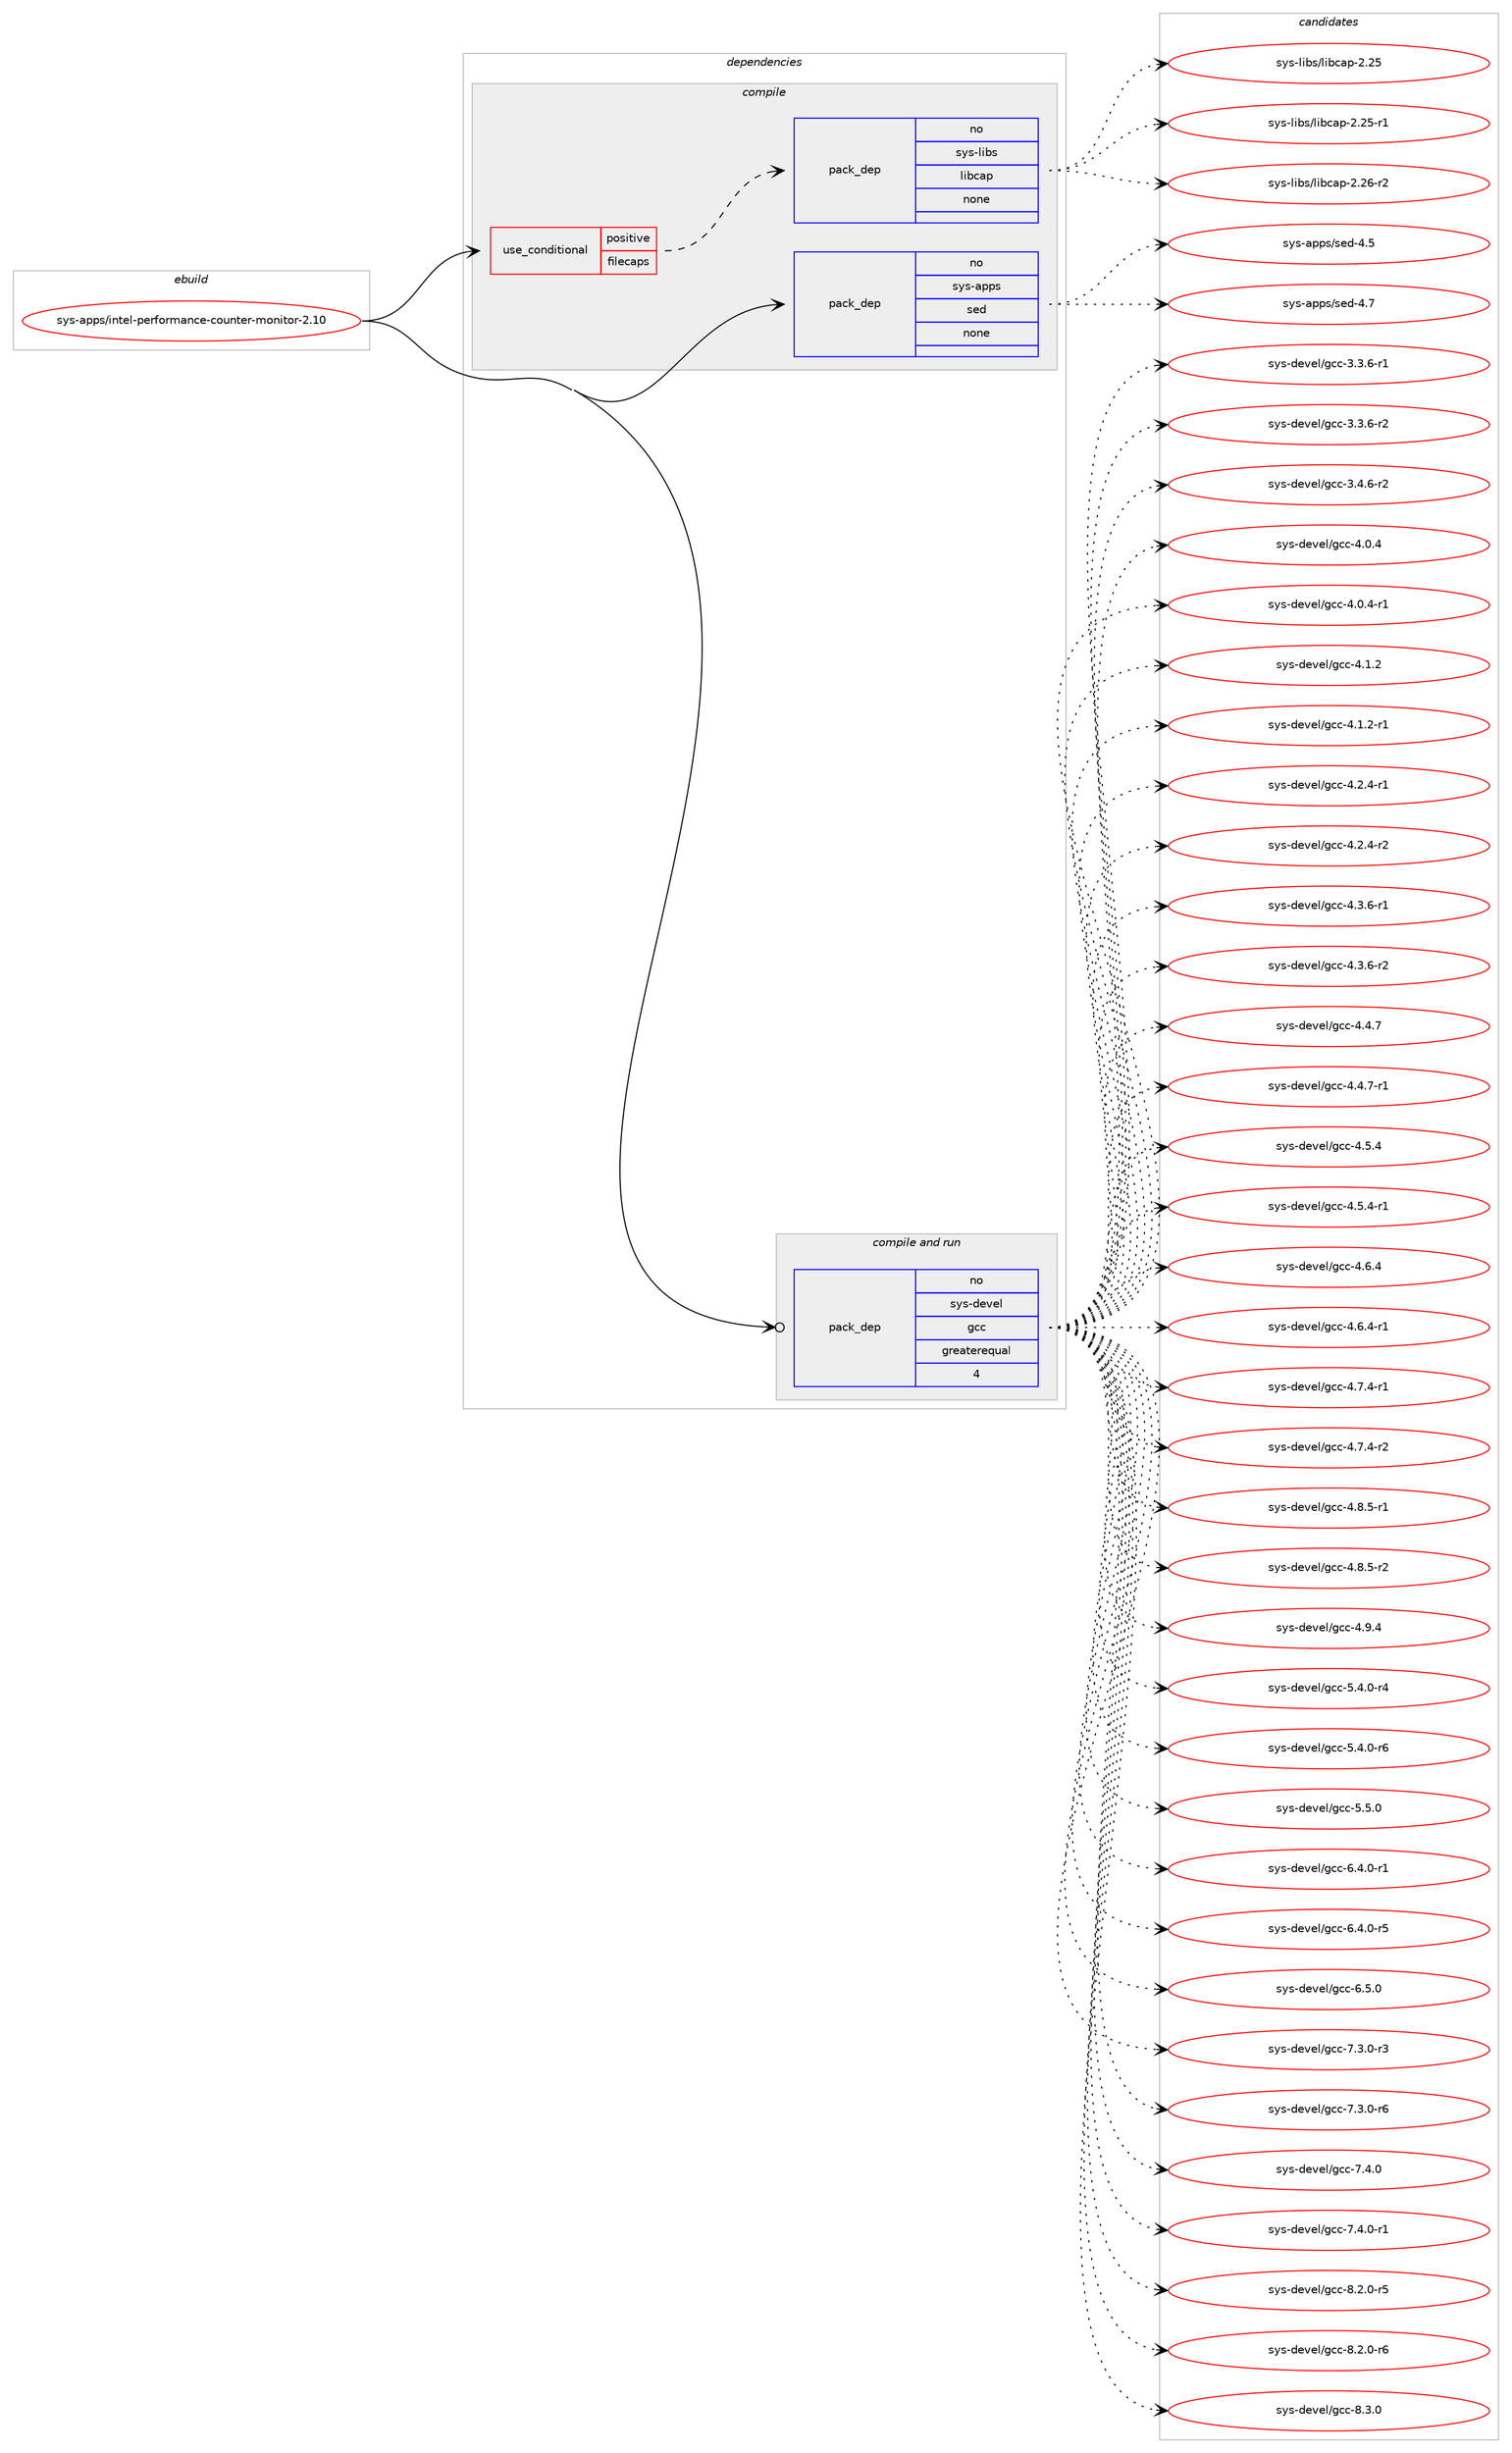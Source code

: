 digraph prolog {

# *************
# Graph options
# *************

newrank=true;
concentrate=true;
compound=true;
graph [rankdir=LR,fontname=Helvetica,fontsize=10,ranksep=1.5];#, ranksep=2.5, nodesep=0.2];
edge  [arrowhead=vee];
node  [fontname=Helvetica,fontsize=10];

# **********
# The ebuild
# **********

subgraph cluster_leftcol {
color=gray;
rank=same;
label=<<i>ebuild</i>>;
id [label="sys-apps/intel-performance-counter-monitor-2.10", color=red, width=4, href="../sys-apps/intel-performance-counter-monitor-2.10.svg"];
}

# ****************
# The dependencies
# ****************

subgraph cluster_midcol {
color=gray;
label=<<i>dependencies</i>>;
subgraph cluster_compile {
fillcolor="#eeeeee";
style=filled;
label=<<i>compile</i>>;
subgraph cond456299 {
dependency1711742 [label=<<TABLE BORDER="0" CELLBORDER="1" CELLSPACING="0" CELLPADDING="4"><TR><TD ROWSPAN="3" CELLPADDING="10">use_conditional</TD></TR><TR><TD>positive</TD></TR><TR><TD>filecaps</TD></TR></TABLE>>, shape=none, color=red];
subgraph pack1227460 {
dependency1711743 [label=<<TABLE BORDER="0" CELLBORDER="1" CELLSPACING="0" CELLPADDING="4" WIDTH="220"><TR><TD ROWSPAN="6" CELLPADDING="30">pack_dep</TD></TR><TR><TD WIDTH="110">no</TD></TR><TR><TD>sys-libs</TD></TR><TR><TD>libcap</TD></TR><TR><TD>none</TD></TR><TR><TD></TD></TR></TABLE>>, shape=none, color=blue];
}
dependency1711742:e -> dependency1711743:w [weight=20,style="dashed",arrowhead="vee"];
}
id:e -> dependency1711742:w [weight=20,style="solid",arrowhead="vee"];
subgraph pack1227461 {
dependency1711744 [label=<<TABLE BORDER="0" CELLBORDER="1" CELLSPACING="0" CELLPADDING="4" WIDTH="220"><TR><TD ROWSPAN="6" CELLPADDING="30">pack_dep</TD></TR><TR><TD WIDTH="110">no</TD></TR><TR><TD>sys-apps</TD></TR><TR><TD>sed</TD></TR><TR><TD>none</TD></TR><TR><TD></TD></TR></TABLE>>, shape=none, color=blue];
}
id:e -> dependency1711744:w [weight=20,style="solid",arrowhead="vee"];
}
subgraph cluster_compileandrun {
fillcolor="#eeeeee";
style=filled;
label=<<i>compile and run</i>>;
subgraph pack1227462 {
dependency1711745 [label=<<TABLE BORDER="0" CELLBORDER="1" CELLSPACING="0" CELLPADDING="4" WIDTH="220"><TR><TD ROWSPAN="6" CELLPADDING="30">pack_dep</TD></TR><TR><TD WIDTH="110">no</TD></TR><TR><TD>sys-devel</TD></TR><TR><TD>gcc</TD></TR><TR><TD>greaterequal</TD></TR><TR><TD>4</TD></TR></TABLE>>, shape=none, color=blue];
}
id:e -> dependency1711745:w [weight=20,style="solid",arrowhead="odotvee"];
}
subgraph cluster_run {
fillcolor="#eeeeee";
style=filled;
label=<<i>run</i>>;
}
}

# **************
# The candidates
# **************

subgraph cluster_choices {
rank=same;
color=gray;
label=<<i>candidates</i>>;

subgraph choice1227460 {
color=black;
nodesep=1;
choice1151211154510810598115471081059899971124550465053 [label="sys-libs/libcap-2.25", color=red, width=4,href="../sys-libs/libcap-2.25.svg"];
choice11512111545108105981154710810598999711245504650534511449 [label="sys-libs/libcap-2.25-r1", color=red, width=4,href="../sys-libs/libcap-2.25-r1.svg"];
choice11512111545108105981154710810598999711245504650544511450 [label="sys-libs/libcap-2.26-r2", color=red, width=4,href="../sys-libs/libcap-2.26-r2.svg"];
dependency1711743:e -> choice1151211154510810598115471081059899971124550465053:w [style=dotted,weight="100"];
dependency1711743:e -> choice11512111545108105981154710810598999711245504650534511449:w [style=dotted,weight="100"];
dependency1711743:e -> choice11512111545108105981154710810598999711245504650544511450:w [style=dotted,weight="100"];
}
subgraph choice1227461 {
color=black;
nodesep=1;
choice11512111545971121121154711510110045524653 [label="sys-apps/sed-4.5", color=red, width=4,href="../sys-apps/sed-4.5.svg"];
choice11512111545971121121154711510110045524655 [label="sys-apps/sed-4.7", color=red, width=4,href="../sys-apps/sed-4.7.svg"];
dependency1711744:e -> choice11512111545971121121154711510110045524653:w [style=dotted,weight="100"];
dependency1711744:e -> choice11512111545971121121154711510110045524655:w [style=dotted,weight="100"];
}
subgraph choice1227462 {
color=black;
nodesep=1;
choice115121115451001011181011084710399994551465146544511449 [label="sys-devel/gcc-3.3.6-r1", color=red, width=4,href="../sys-devel/gcc-3.3.6-r1.svg"];
choice115121115451001011181011084710399994551465146544511450 [label="sys-devel/gcc-3.3.6-r2", color=red, width=4,href="../sys-devel/gcc-3.3.6-r2.svg"];
choice115121115451001011181011084710399994551465246544511450 [label="sys-devel/gcc-3.4.6-r2", color=red, width=4,href="../sys-devel/gcc-3.4.6-r2.svg"];
choice11512111545100101118101108471039999455246484652 [label="sys-devel/gcc-4.0.4", color=red, width=4,href="../sys-devel/gcc-4.0.4.svg"];
choice115121115451001011181011084710399994552464846524511449 [label="sys-devel/gcc-4.0.4-r1", color=red, width=4,href="../sys-devel/gcc-4.0.4-r1.svg"];
choice11512111545100101118101108471039999455246494650 [label="sys-devel/gcc-4.1.2", color=red, width=4,href="../sys-devel/gcc-4.1.2.svg"];
choice115121115451001011181011084710399994552464946504511449 [label="sys-devel/gcc-4.1.2-r1", color=red, width=4,href="../sys-devel/gcc-4.1.2-r1.svg"];
choice115121115451001011181011084710399994552465046524511449 [label="sys-devel/gcc-4.2.4-r1", color=red, width=4,href="../sys-devel/gcc-4.2.4-r1.svg"];
choice115121115451001011181011084710399994552465046524511450 [label="sys-devel/gcc-4.2.4-r2", color=red, width=4,href="../sys-devel/gcc-4.2.4-r2.svg"];
choice115121115451001011181011084710399994552465146544511449 [label="sys-devel/gcc-4.3.6-r1", color=red, width=4,href="../sys-devel/gcc-4.3.6-r1.svg"];
choice115121115451001011181011084710399994552465146544511450 [label="sys-devel/gcc-4.3.6-r2", color=red, width=4,href="../sys-devel/gcc-4.3.6-r2.svg"];
choice11512111545100101118101108471039999455246524655 [label="sys-devel/gcc-4.4.7", color=red, width=4,href="../sys-devel/gcc-4.4.7.svg"];
choice115121115451001011181011084710399994552465246554511449 [label="sys-devel/gcc-4.4.7-r1", color=red, width=4,href="../sys-devel/gcc-4.4.7-r1.svg"];
choice11512111545100101118101108471039999455246534652 [label="sys-devel/gcc-4.5.4", color=red, width=4,href="../sys-devel/gcc-4.5.4.svg"];
choice115121115451001011181011084710399994552465346524511449 [label="sys-devel/gcc-4.5.4-r1", color=red, width=4,href="../sys-devel/gcc-4.5.4-r1.svg"];
choice11512111545100101118101108471039999455246544652 [label="sys-devel/gcc-4.6.4", color=red, width=4,href="../sys-devel/gcc-4.6.4.svg"];
choice115121115451001011181011084710399994552465446524511449 [label="sys-devel/gcc-4.6.4-r1", color=red, width=4,href="../sys-devel/gcc-4.6.4-r1.svg"];
choice115121115451001011181011084710399994552465546524511449 [label="sys-devel/gcc-4.7.4-r1", color=red, width=4,href="../sys-devel/gcc-4.7.4-r1.svg"];
choice115121115451001011181011084710399994552465546524511450 [label="sys-devel/gcc-4.7.4-r2", color=red, width=4,href="../sys-devel/gcc-4.7.4-r2.svg"];
choice115121115451001011181011084710399994552465646534511449 [label="sys-devel/gcc-4.8.5-r1", color=red, width=4,href="../sys-devel/gcc-4.8.5-r1.svg"];
choice115121115451001011181011084710399994552465646534511450 [label="sys-devel/gcc-4.8.5-r2", color=red, width=4,href="../sys-devel/gcc-4.8.5-r2.svg"];
choice11512111545100101118101108471039999455246574652 [label="sys-devel/gcc-4.9.4", color=red, width=4,href="../sys-devel/gcc-4.9.4.svg"];
choice115121115451001011181011084710399994553465246484511452 [label="sys-devel/gcc-5.4.0-r4", color=red, width=4,href="../sys-devel/gcc-5.4.0-r4.svg"];
choice115121115451001011181011084710399994553465246484511454 [label="sys-devel/gcc-5.4.0-r6", color=red, width=4,href="../sys-devel/gcc-5.4.0-r6.svg"];
choice11512111545100101118101108471039999455346534648 [label="sys-devel/gcc-5.5.0", color=red, width=4,href="../sys-devel/gcc-5.5.0.svg"];
choice115121115451001011181011084710399994554465246484511449 [label="sys-devel/gcc-6.4.0-r1", color=red, width=4,href="../sys-devel/gcc-6.4.0-r1.svg"];
choice115121115451001011181011084710399994554465246484511453 [label="sys-devel/gcc-6.4.0-r5", color=red, width=4,href="../sys-devel/gcc-6.4.0-r5.svg"];
choice11512111545100101118101108471039999455446534648 [label="sys-devel/gcc-6.5.0", color=red, width=4,href="../sys-devel/gcc-6.5.0.svg"];
choice115121115451001011181011084710399994555465146484511451 [label="sys-devel/gcc-7.3.0-r3", color=red, width=4,href="../sys-devel/gcc-7.3.0-r3.svg"];
choice115121115451001011181011084710399994555465146484511454 [label="sys-devel/gcc-7.3.0-r6", color=red, width=4,href="../sys-devel/gcc-7.3.0-r6.svg"];
choice11512111545100101118101108471039999455546524648 [label="sys-devel/gcc-7.4.0", color=red, width=4,href="../sys-devel/gcc-7.4.0.svg"];
choice115121115451001011181011084710399994555465246484511449 [label="sys-devel/gcc-7.4.0-r1", color=red, width=4,href="../sys-devel/gcc-7.4.0-r1.svg"];
choice115121115451001011181011084710399994556465046484511453 [label="sys-devel/gcc-8.2.0-r5", color=red, width=4,href="../sys-devel/gcc-8.2.0-r5.svg"];
choice115121115451001011181011084710399994556465046484511454 [label="sys-devel/gcc-8.2.0-r6", color=red, width=4,href="../sys-devel/gcc-8.2.0-r6.svg"];
choice11512111545100101118101108471039999455646514648 [label="sys-devel/gcc-8.3.0", color=red, width=4,href="../sys-devel/gcc-8.3.0.svg"];
dependency1711745:e -> choice115121115451001011181011084710399994551465146544511449:w [style=dotted,weight="100"];
dependency1711745:e -> choice115121115451001011181011084710399994551465146544511450:w [style=dotted,weight="100"];
dependency1711745:e -> choice115121115451001011181011084710399994551465246544511450:w [style=dotted,weight="100"];
dependency1711745:e -> choice11512111545100101118101108471039999455246484652:w [style=dotted,weight="100"];
dependency1711745:e -> choice115121115451001011181011084710399994552464846524511449:w [style=dotted,weight="100"];
dependency1711745:e -> choice11512111545100101118101108471039999455246494650:w [style=dotted,weight="100"];
dependency1711745:e -> choice115121115451001011181011084710399994552464946504511449:w [style=dotted,weight="100"];
dependency1711745:e -> choice115121115451001011181011084710399994552465046524511449:w [style=dotted,weight="100"];
dependency1711745:e -> choice115121115451001011181011084710399994552465046524511450:w [style=dotted,weight="100"];
dependency1711745:e -> choice115121115451001011181011084710399994552465146544511449:w [style=dotted,weight="100"];
dependency1711745:e -> choice115121115451001011181011084710399994552465146544511450:w [style=dotted,weight="100"];
dependency1711745:e -> choice11512111545100101118101108471039999455246524655:w [style=dotted,weight="100"];
dependency1711745:e -> choice115121115451001011181011084710399994552465246554511449:w [style=dotted,weight="100"];
dependency1711745:e -> choice11512111545100101118101108471039999455246534652:w [style=dotted,weight="100"];
dependency1711745:e -> choice115121115451001011181011084710399994552465346524511449:w [style=dotted,weight="100"];
dependency1711745:e -> choice11512111545100101118101108471039999455246544652:w [style=dotted,weight="100"];
dependency1711745:e -> choice115121115451001011181011084710399994552465446524511449:w [style=dotted,weight="100"];
dependency1711745:e -> choice115121115451001011181011084710399994552465546524511449:w [style=dotted,weight="100"];
dependency1711745:e -> choice115121115451001011181011084710399994552465546524511450:w [style=dotted,weight="100"];
dependency1711745:e -> choice115121115451001011181011084710399994552465646534511449:w [style=dotted,weight="100"];
dependency1711745:e -> choice115121115451001011181011084710399994552465646534511450:w [style=dotted,weight="100"];
dependency1711745:e -> choice11512111545100101118101108471039999455246574652:w [style=dotted,weight="100"];
dependency1711745:e -> choice115121115451001011181011084710399994553465246484511452:w [style=dotted,weight="100"];
dependency1711745:e -> choice115121115451001011181011084710399994553465246484511454:w [style=dotted,weight="100"];
dependency1711745:e -> choice11512111545100101118101108471039999455346534648:w [style=dotted,weight="100"];
dependency1711745:e -> choice115121115451001011181011084710399994554465246484511449:w [style=dotted,weight="100"];
dependency1711745:e -> choice115121115451001011181011084710399994554465246484511453:w [style=dotted,weight="100"];
dependency1711745:e -> choice11512111545100101118101108471039999455446534648:w [style=dotted,weight="100"];
dependency1711745:e -> choice115121115451001011181011084710399994555465146484511451:w [style=dotted,weight="100"];
dependency1711745:e -> choice115121115451001011181011084710399994555465146484511454:w [style=dotted,weight="100"];
dependency1711745:e -> choice11512111545100101118101108471039999455546524648:w [style=dotted,weight="100"];
dependency1711745:e -> choice115121115451001011181011084710399994555465246484511449:w [style=dotted,weight="100"];
dependency1711745:e -> choice115121115451001011181011084710399994556465046484511453:w [style=dotted,weight="100"];
dependency1711745:e -> choice115121115451001011181011084710399994556465046484511454:w [style=dotted,weight="100"];
dependency1711745:e -> choice11512111545100101118101108471039999455646514648:w [style=dotted,weight="100"];
}
}

}
